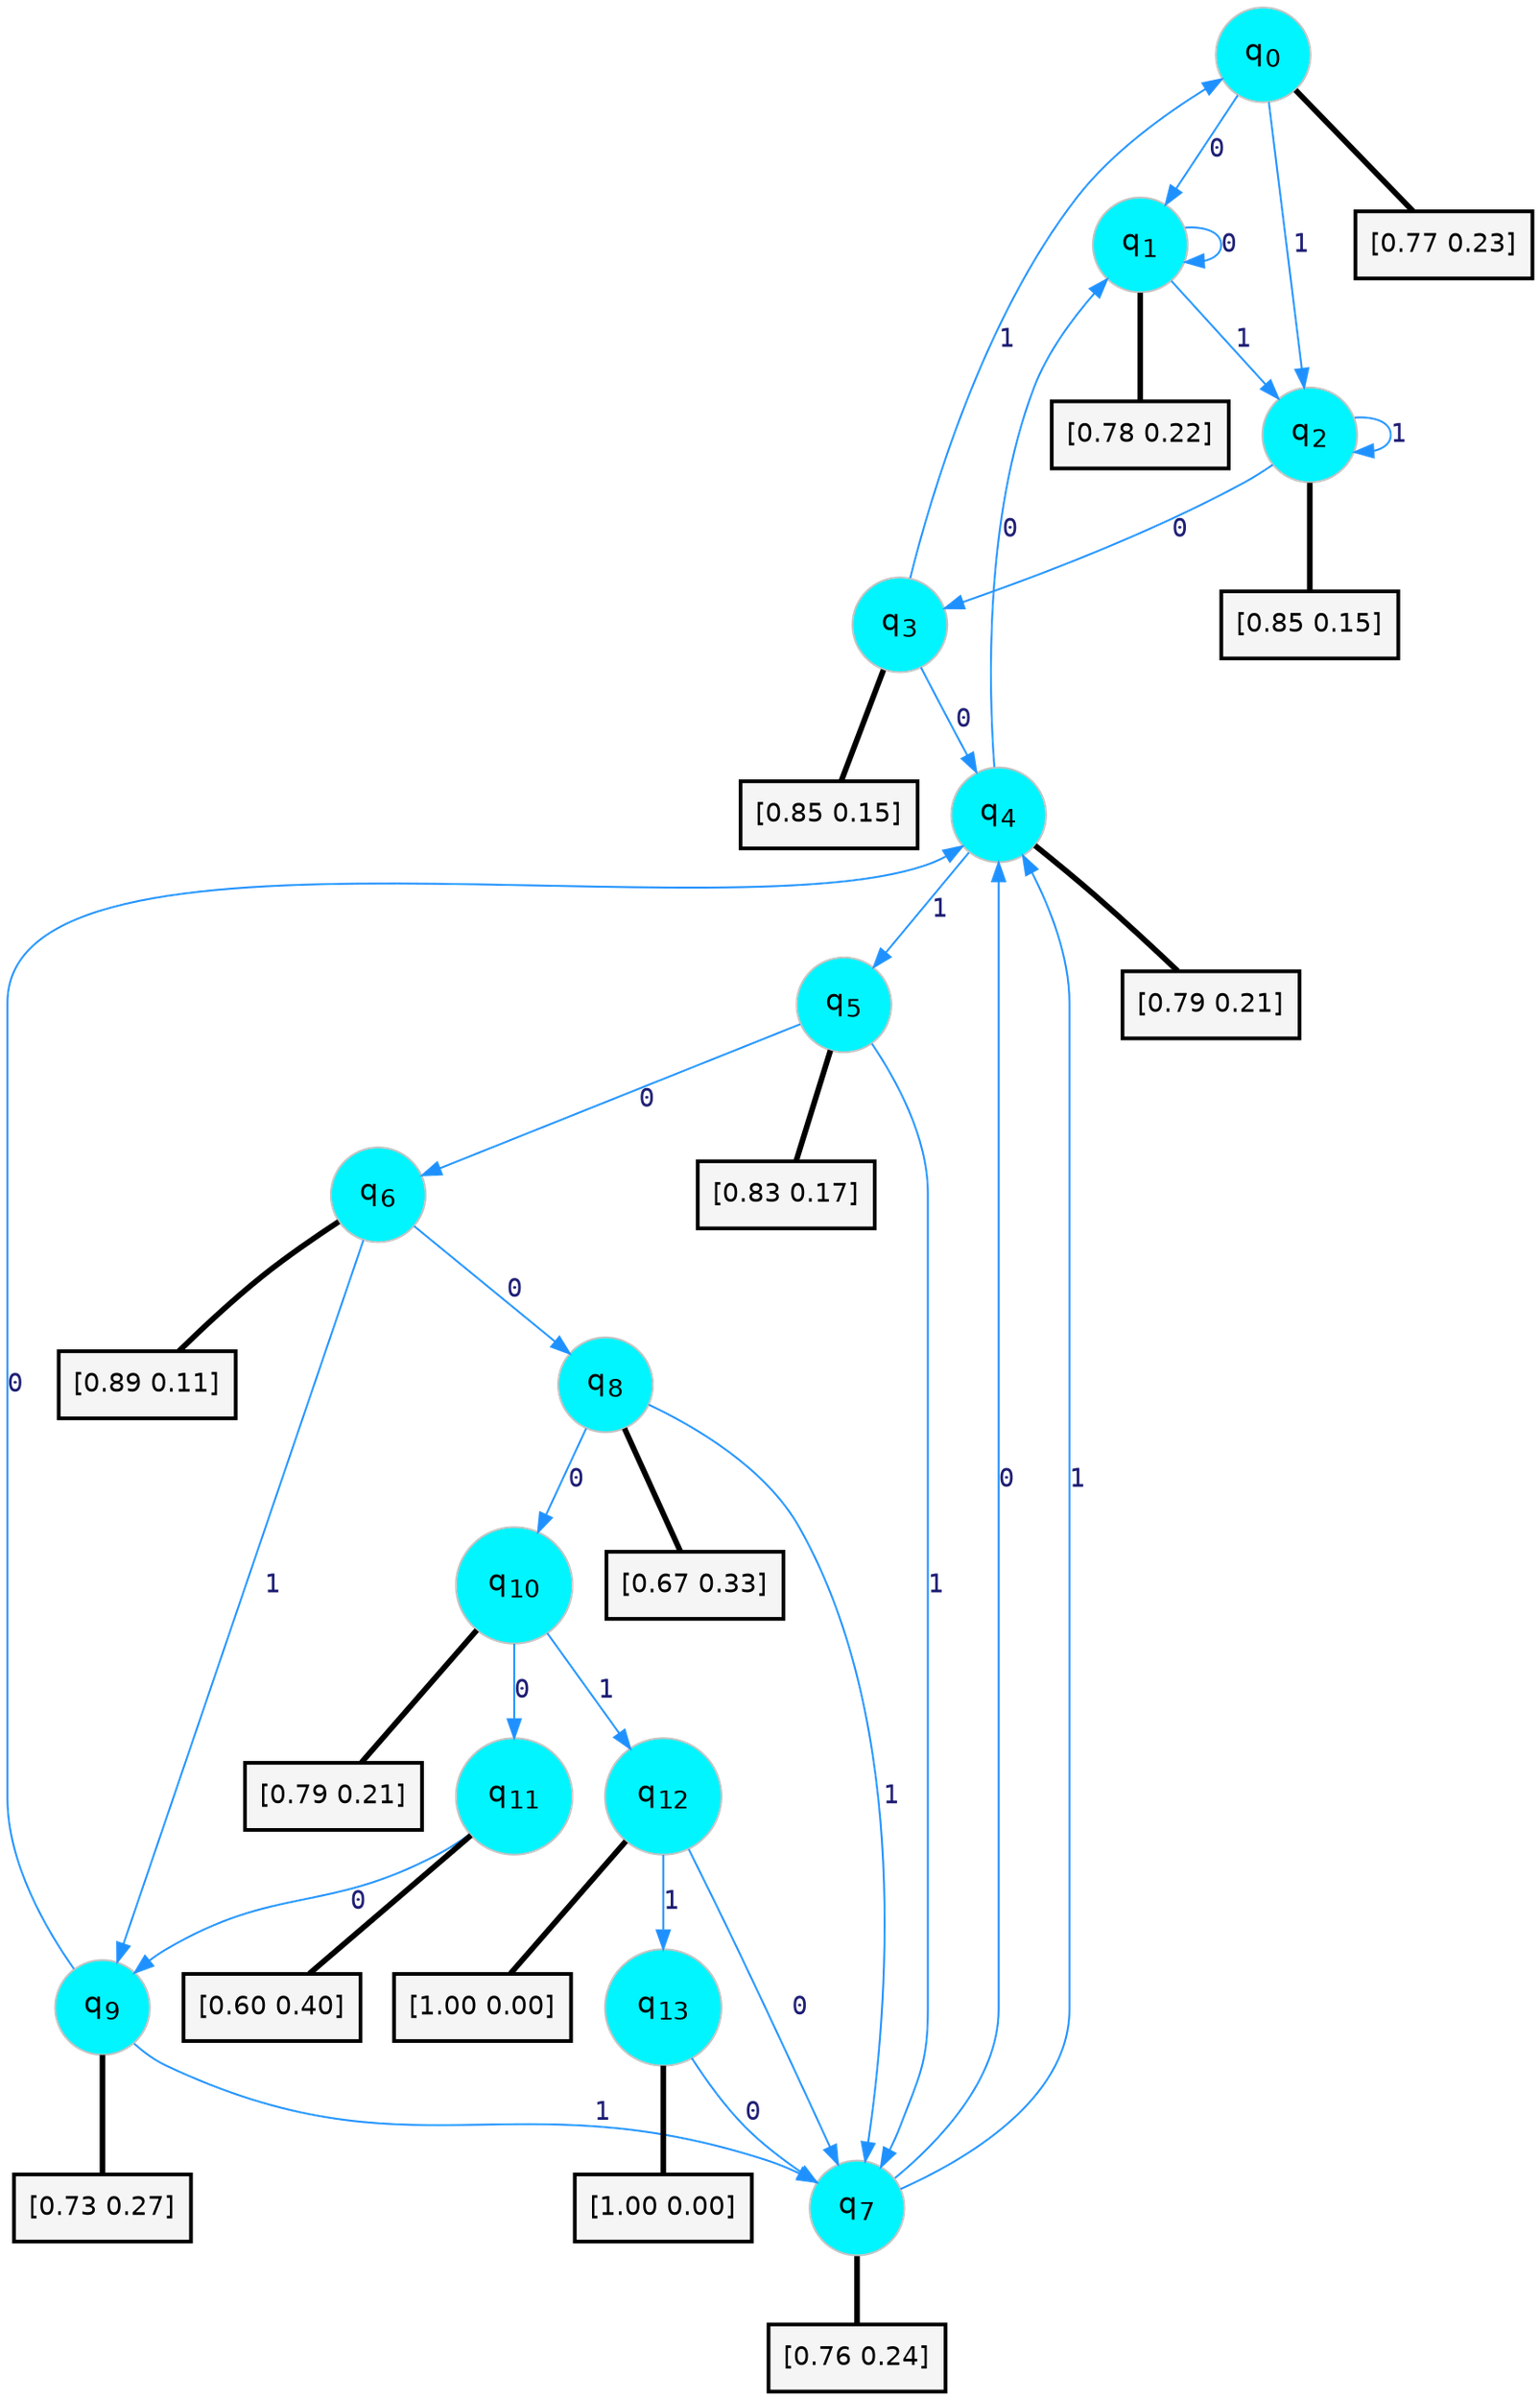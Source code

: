 digraph G {
graph [
bgcolor=transparent, dpi=300, rankdir=TD, size="40,25"];
node [
color=gray, fillcolor=turquoise1, fontcolor=black, fontname=Helvetica, fontsize=16, fontweight=bold, shape=circle, style=filled];
edge [
arrowsize=1, color=dodgerblue1, fontcolor=midnightblue, fontname=courier, fontweight=bold, penwidth=1, style=solid, weight=20];
0[label=<q<SUB>0</SUB>>];
1[label=<q<SUB>1</SUB>>];
2[label=<q<SUB>2</SUB>>];
3[label=<q<SUB>3</SUB>>];
4[label=<q<SUB>4</SUB>>];
5[label=<q<SUB>5</SUB>>];
6[label=<q<SUB>6</SUB>>];
7[label=<q<SUB>7</SUB>>];
8[label=<q<SUB>8</SUB>>];
9[label=<q<SUB>9</SUB>>];
10[label=<q<SUB>10</SUB>>];
11[label=<q<SUB>11</SUB>>];
12[label=<q<SUB>12</SUB>>];
13[label=<q<SUB>13</SUB>>];
14[label="[0.77 0.23]", shape=box,fontcolor=black, fontname=Helvetica, fontsize=14, penwidth=2, fillcolor=whitesmoke,color=black];
15[label="[0.78 0.22]", shape=box,fontcolor=black, fontname=Helvetica, fontsize=14, penwidth=2, fillcolor=whitesmoke,color=black];
16[label="[0.85 0.15]", shape=box,fontcolor=black, fontname=Helvetica, fontsize=14, penwidth=2, fillcolor=whitesmoke,color=black];
17[label="[0.85 0.15]", shape=box,fontcolor=black, fontname=Helvetica, fontsize=14, penwidth=2, fillcolor=whitesmoke,color=black];
18[label="[0.79 0.21]", shape=box,fontcolor=black, fontname=Helvetica, fontsize=14, penwidth=2, fillcolor=whitesmoke,color=black];
19[label="[0.83 0.17]", shape=box,fontcolor=black, fontname=Helvetica, fontsize=14, penwidth=2, fillcolor=whitesmoke,color=black];
20[label="[0.89 0.11]", shape=box,fontcolor=black, fontname=Helvetica, fontsize=14, penwidth=2, fillcolor=whitesmoke,color=black];
21[label="[0.76 0.24]", shape=box,fontcolor=black, fontname=Helvetica, fontsize=14, penwidth=2, fillcolor=whitesmoke,color=black];
22[label="[0.67 0.33]", shape=box,fontcolor=black, fontname=Helvetica, fontsize=14, penwidth=2, fillcolor=whitesmoke,color=black];
23[label="[0.73 0.27]", shape=box,fontcolor=black, fontname=Helvetica, fontsize=14, penwidth=2, fillcolor=whitesmoke,color=black];
24[label="[0.79 0.21]", shape=box,fontcolor=black, fontname=Helvetica, fontsize=14, penwidth=2, fillcolor=whitesmoke,color=black];
25[label="[0.60 0.40]", shape=box,fontcolor=black, fontname=Helvetica, fontsize=14, penwidth=2, fillcolor=whitesmoke,color=black];
26[label="[1.00 0.00]", shape=box,fontcolor=black, fontname=Helvetica, fontsize=14, penwidth=2, fillcolor=whitesmoke,color=black];
27[label="[1.00 0.00]", shape=box,fontcolor=black, fontname=Helvetica, fontsize=14, penwidth=2, fillcolor=whitesmoke,color=black];
0->1 [label=0];
0->2 [label=1];
0->14 [arrowhead=none, penwidth=3,color=black];
1->1 [label=0];
1->2 [label=1];
1->15 [arrowhead=none, penwidth=3,color=black];
2->3 [label=0];
2->2 [label=1];
2->16 [arrowhead=none, penwidth=3,color=black];
3->4 [label=0];
3->0 [label=1];
3->17 [arrowhead=none, penwidth=3,color=black];
4->1 [label=0];
4->5 [label=1];
4->18 [arrowhead=none, penwidth=3,color=black];
5->6 [label=0];
5->7 [label=1];
5->19 [arrowhead=none, penwidth=3,color=black];
6->8 [label=0];
6->9 [label=1];
6->20 [arrowhead=none, penwidth=3,color=black];
7->4 [label=0];
7->4 [label=1];
7->21 [arrowhead=none, penwidth=3,color=black];
8->10 [label=0];
8->7 [label=1];
8->22 [arrowhead=none, penwidth=3,color=black];
9->4 [label=0];
9->7 [label=1];
9->23 [arrowhead=none, penwidth=3,color=black];
10->11 [label=0];
10->12 [label=1];
10->24 [arrowhead=none, penwidth=3,color=black];
11->9 [label=0];
11->25 [arrowhead=none, penwidth=3,color=black];
12->7 [label=0];
12->13 [label=1];
12->26 [arrowhead=none, penwidth=3,color=black];
13->7 [label=0];
13->27 [arrowhead=none, penwidth=3,color=black];
}
